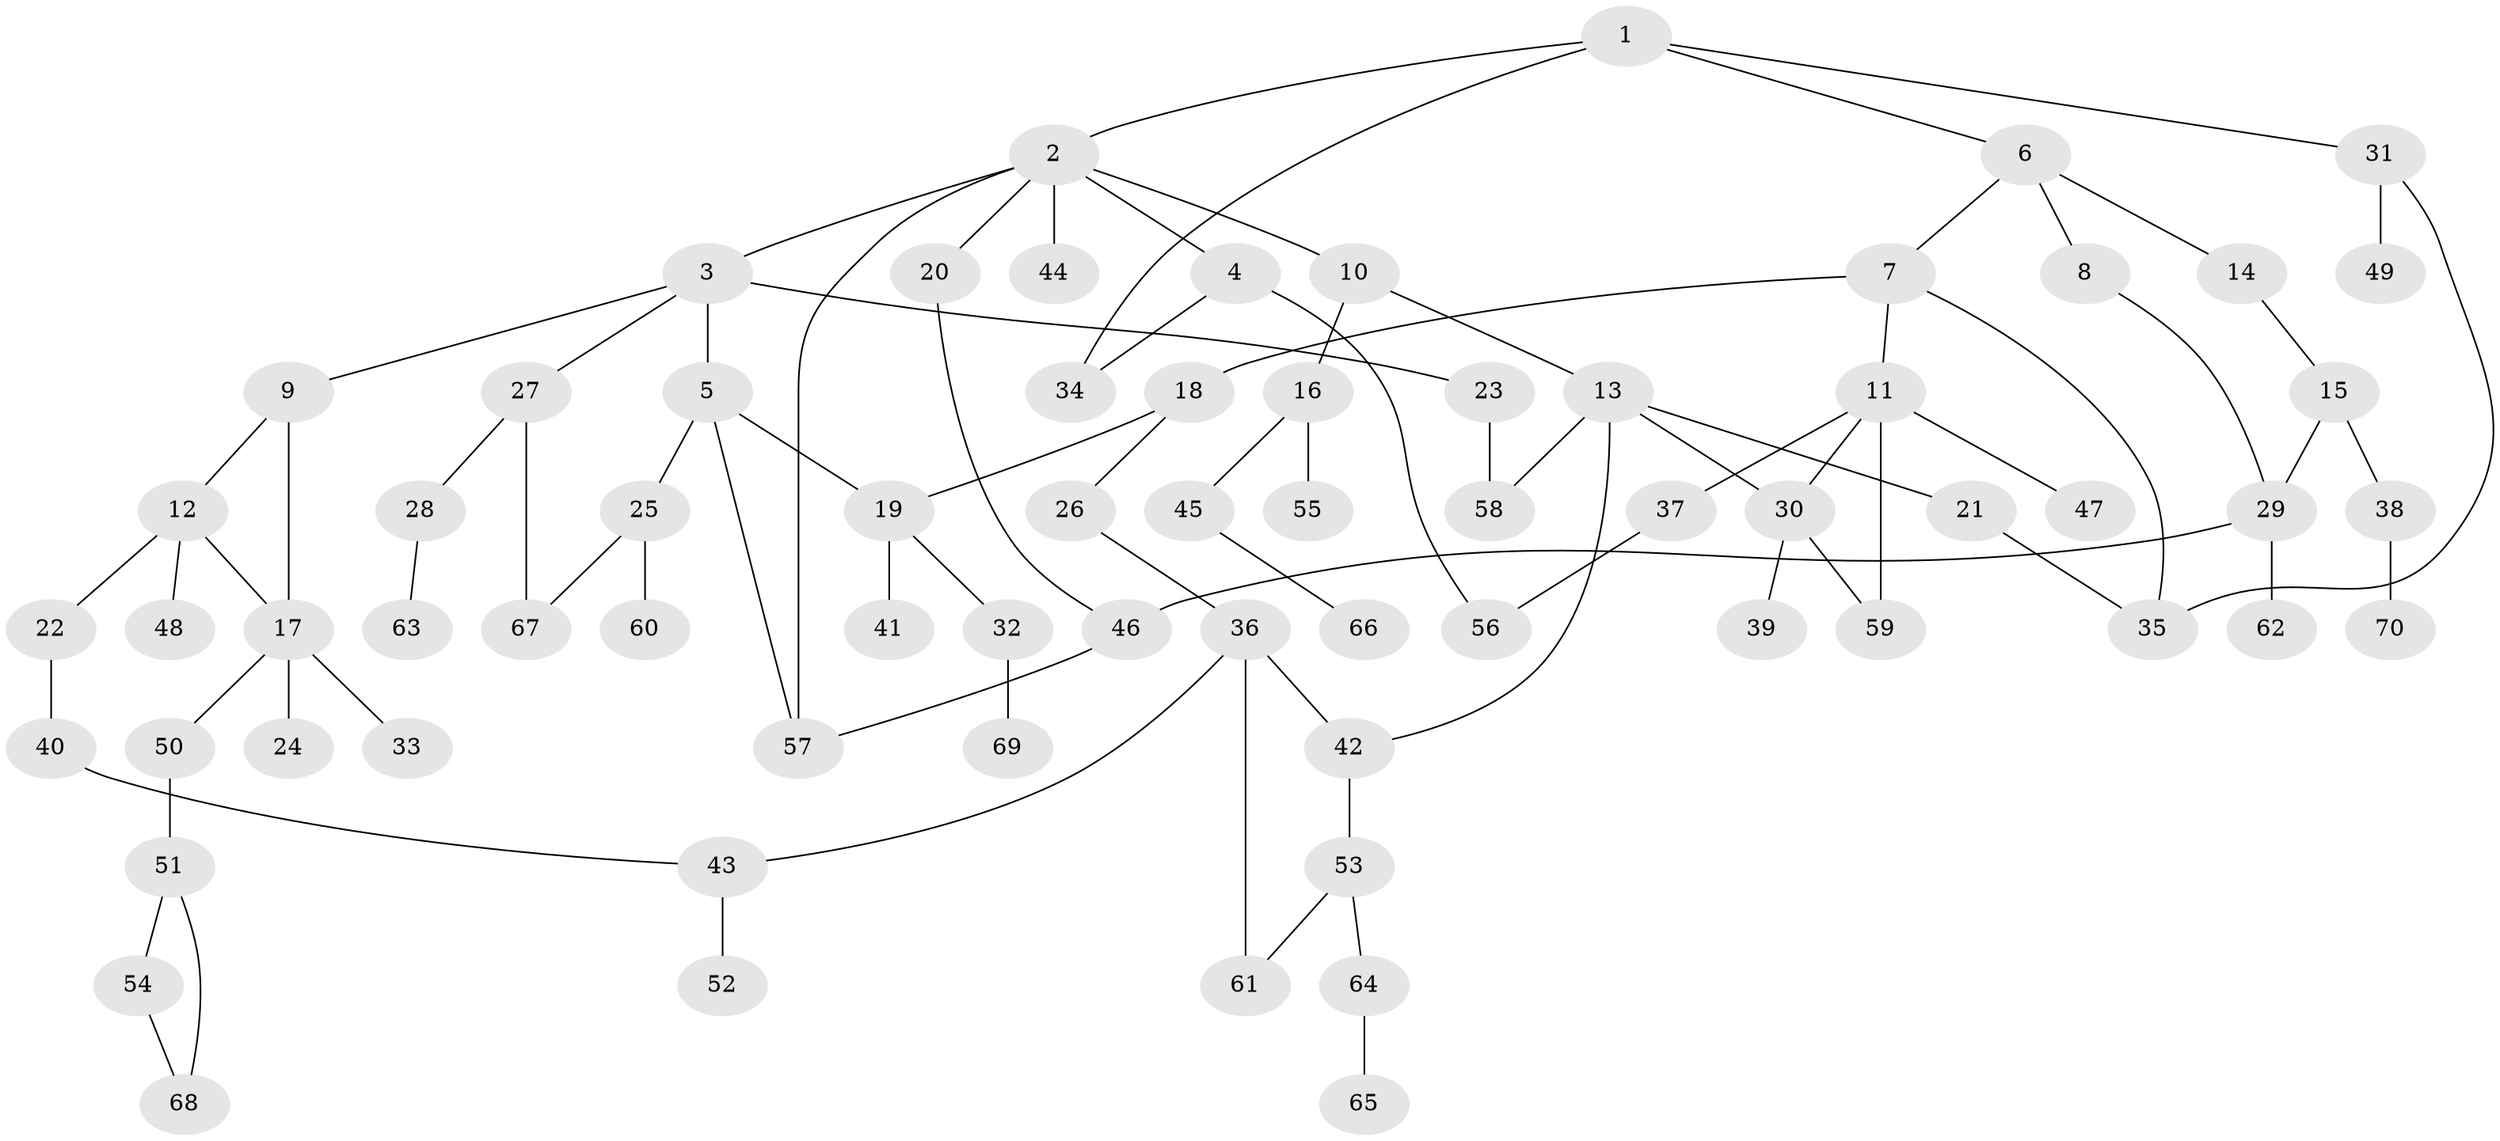 // Generated by graph-tools (version 1.1) at 2025/34/03/09/25 02:34:30]
// undirected, 70 vertices, 87 edges
graph export_dot {
graph [start="1"]
  node [color=gray90,style=filled];
  1;
  2;
  3;
  4;
  5;
  6;
  7;
  8;
  9;
  10;
  11;
  12;
  13;
  14;
  15;
  16;
  17;
  18;
  19;
  20;
  21;
  22;
  23;
  24;
  25;
  26;
  27;
  28;
  29;
  30;
  31;
  32;
  33;
  34;
  35;
  36;
  37;
  38;
  39;
  40;
  41;
  42;
  43;
  44;
  45;
  46;
  47;
  48;
  49;
  50;
  51;
  52;
  53;
  54;
  55;
  56;
  57;
  58;
  59;
  60;
  61;
  62;
  63;
  64;
  65;
  66;
  67;
  68;
  69;
  70;
  1 -- 2;
  1 -- 6;
  1 -- 31;
  1 -- 34;
  2 -- 3;
  2 -- 4;
  2 -- 10;
  2 -- 20;
  2 -- 44;
  2 -- 57;
  3 -- 5;
  3 -- 9;
  3 -- 23;
  3 -- 27;
  4 -- 34;
  4 -- 56;
  5 -- 25;
  5 -- 57;
  5 -- 19;
  6 -- 7;
  6 -- 8;
  6 -- 14;
  7 -- 11;
  7 -- 18;
  7 -- 35;
  8 -- 29;
  9 -- 12;
  9 -- 17;
  10 -- 13;
  10 -- 16;
  11 -- 37;
  11 -- 47;
  11 -- 59;
  11 -- 30;
  12 -- 22;
  12 -- 48;
  12 -- 17;
  13 -- 21;
  13 -- 30;
  13 -- 42;
  13 -- 58;
  14 -- 15;
  15 -- 29;
  15 -- 38;
  16 -- 45;
  16 -- 55;
  17 -- 24;
  17 -- 33;
  17 -- 50;
  18 -- 19;
  18 -- 26;
  19 -- 32;
  19 -- 41;
  20 -- 46;
  21 -- 35;
  22 -- 40;
  23 -- 58;
  25 -- 60;
  25 -- 67;
  26 -- 36;
  27 -- 28;
  27 -- 67;
  28 -- 63;
  29 -- 62;
  29 -- 46;
  30 -- 39;
  30 -- 59;
  31 -- 49;
  31 -- 35;
  32 -- 69;
  36 -- 42;
  36 -- 43;
  36 -- 61;
  37 -- 56;
  38 -- 70;
  40 -- 43;
  42 -- 53;
  43 -- 52;
  45 -- 66;
  46 -- 57;
  50 -- 51;
  51 -- 54;
  51 -- 68;
  53 -- 64;
  53 -- 61;
  54 -- 68;
  64 -- 65;
}
